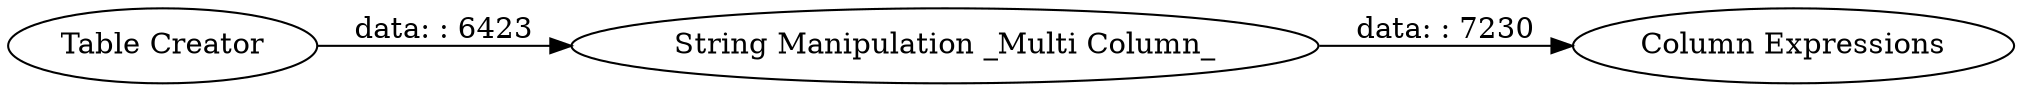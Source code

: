 digraph {
	"572290448500322166_4" [label="String Manipulation _Multi Column_"]
	"572290448500322166_1" [label="Table Creator"]
	"572290448500322166_2" [label="Column Expressions"]
	"572290448500322166_1" -> "572290448500322166_4" [label="data: : 6423"]
	"572290448500322166_4" -> "572290448500322166_2" [label="data: : 7230"]
	rankdir=LR
}
